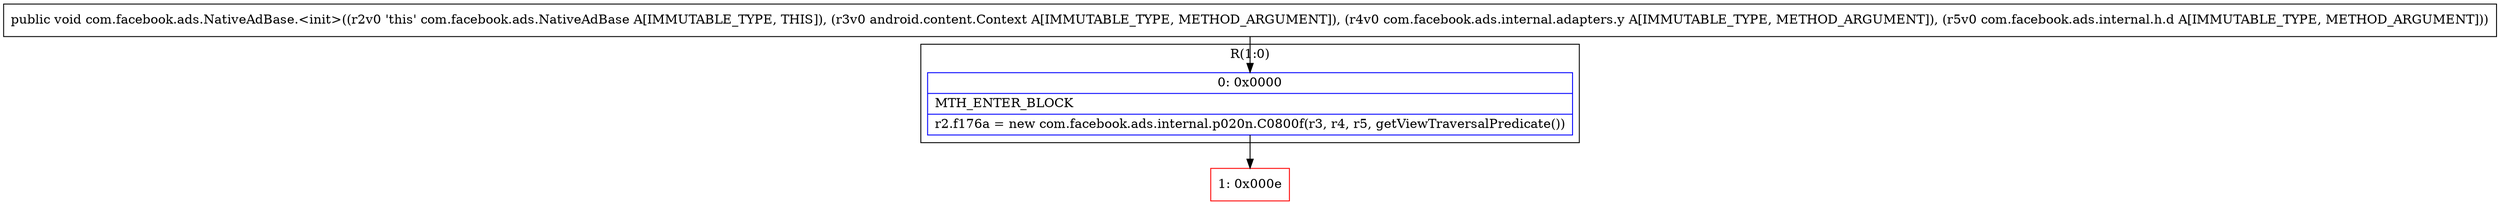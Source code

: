 digraph "CFG forcom.facebook.ads.NativeAdBase.\<init\>(Landroid\/content\/Context;Lcom\/facebook\/ads\/internal\/adapters\/y;Lcom\/facebook\/ads\/internal\/h\/d;)V" {
subgraph cluster_Region_22649043 {
label = "R(1:0)";
node [shape=record,color=blue];
Node_0 [shape=record,label="{0\:\ 0x0000|MTH_ENTER_BLOCK\l|r2.f176a = new com.facebook.ads.internal.p020n.C0800f(r3, r4, r5, getViewTraversalPredicate())\l}"];
}
Node_1 [shape=record,color=red,label="{1\:\ 0x000e}"];
MethodNode[shape=record,label="{public void com.facebook.ads.NativeAdBase.\<init\>((r2v0 'this' com.facebook.ads.NativeAdBase A[IMMUTABLE_TYPE, THIS]), (r3v0 android.content.Context A[IMMUTABLE_TYPE, METHOD_ARGUMENT]), (r4v0 com.facebook.ads.internal.adapters.y A[IMMUTABLE_TYPE, METHOD_ARGUMENT]), (r5v0 com.facebook.ads.internal.h.d A[IMMUTABLE_TYPE, METHOD_ARGUMENT])) }"];
MethodNode -> Node_0;
Node_0 -> Node_1;
}

